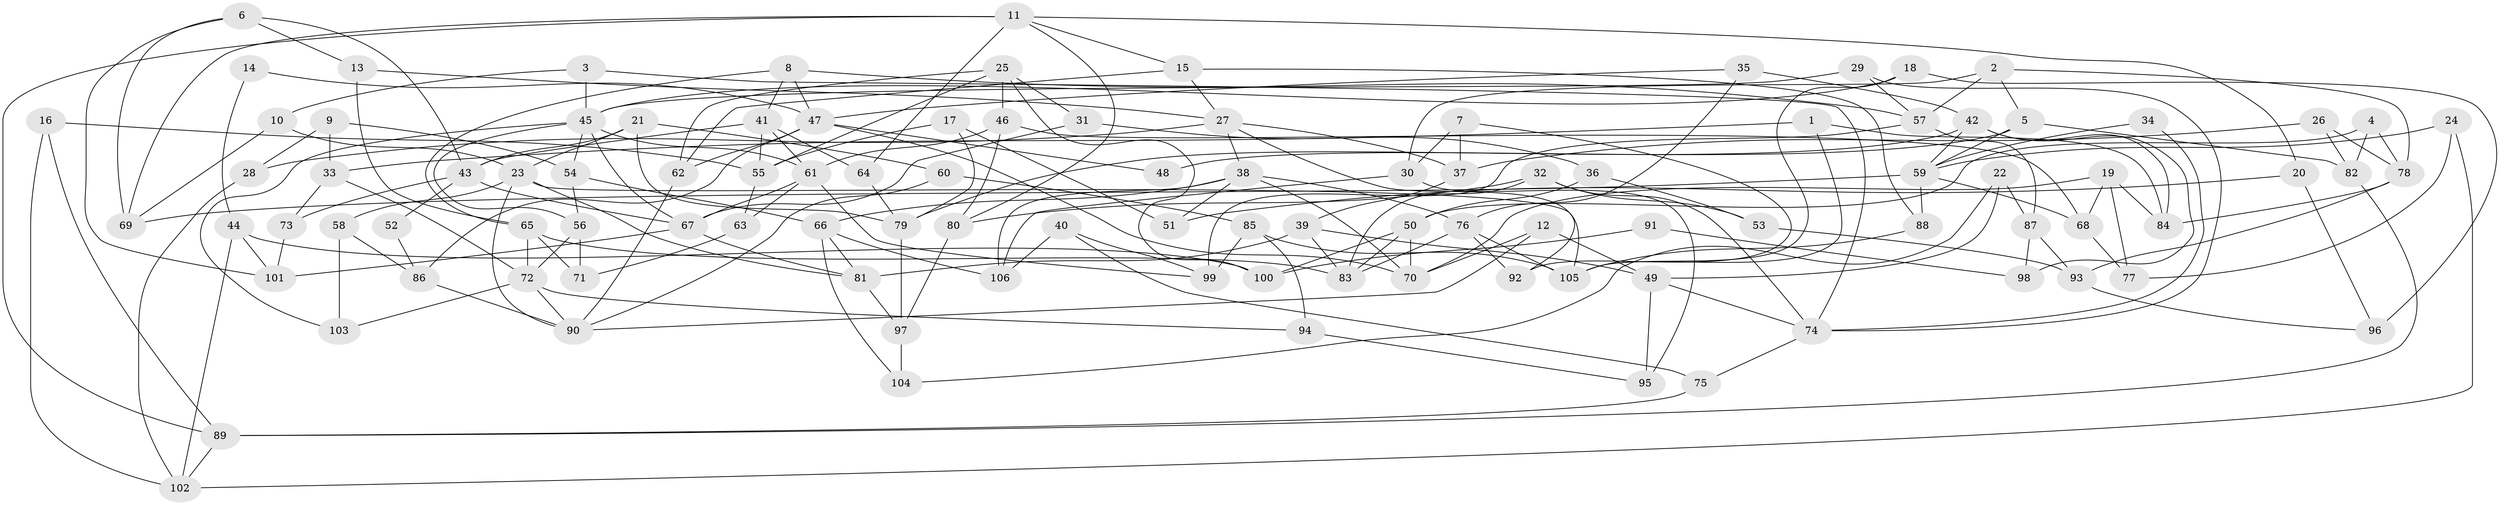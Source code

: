 // Generated by graph-tools (version 1.1) at 2025/02/03/09/25 03:02:04]
// undirected, 106 vertices, 212 edges
graph export_dot {
graph [start="1"]
  node [color=gray90,style=filled];
  1;
  2;
  3;
  4;
  5;
  6;
  7;
  8;
  9;
  10;
  11;
  12;
  13;
  14;
  15;
  16;
  17;
  18;
  19;
  20;
  21;
  22;
  23;
  24;
  25;
  26;
  27;
  28;
  29;
  30;
  31;
  32;
  33;
  34;
  35;
  36;
  37;
  38;
  39;
  40;
  41;
  42;
  43;
  44;
  45;
  46;
  47;
  48;
  49;
  50;
  51;
  52;
  53;
  54;
  55;
  56;
  57;
  58;
  59;
  60;
  61;
  62;
  63;
  64;
  65;
  66;
  67;
  68;
  69;
  70;
  71;
  72;
  73;
  74;
  75;
  76;
  77;
  78;
  79;
  80;
  81;
  82;
  83;
  84;
  85;
  86;
  87;
  88;
  89;
  90;
  91;
  92;
  93;
  94;
  95;
  96;
  97;
  98;
  99;
  100;
  101;
  102;
  103;
  104;
  105;
  106;
  1 -- 84;
  1 -- 105;
  1 -- 33;
  2 -- 57;
  2 -- 78;
  2 -- 5;
  2 -- 30;
  3 -- 74;
  3 -- 45;
  3 -- 10;
  4 -- 50;
  4 -- 78;
  4 -- 82;
  5 -- 82;
  5 -- 48;
  5 -- 59;
  6 -- 69;
  6 -- 13;
  6 -- 43;
  6 -- 101;
  7 -- 30;
  7 -- 92;
  7 -- 37;
  8 -- 41;
  8 -- 47;
  8 -- 57;
  8 -- 65;
  9 -- 33;
  9 -- 54;
  9 -- 28;
  10 -- 23;
  10 -- 69;
  11 -- 20;
  11 -- 80;
  11 -- 15;
  11 -- 64;
  11 -- 69;
  11 -- 89;
  12 -- 90;
  12 -- 49;
  12 -- 70;
  13 -- 27;
  13 -- 65;
  14 -- 44;
  14 -- 47;
  15 -- 88;
  15 -- 27;
  15 -- 62;
  16 -- 102;
  16 -- 55;
  16 -- 89;
  17 -- 55;
  17 -- 79;
  17 -- 51;
  18 -- 45;
  18 -- 105;
  18 -- 96;
  19 -- 70;
  19 -- 77;
  19 -- 68;
  19 -- 84;
  20 -- 96;
  20 -- 51;
  21 -- 43;
  21 -- 79;
  21 -- 23;
  21 -- 60;
  22 -- 104;
  22 -- 49;
  22 -- 87;
  23 -- 81;
  23 -- 58;
  23 -- 90;
  23 -- 105;
  24 -- 102;
  24 -- 59;
  24 -- 77;
  25 -- 55;
  25 -- 46;
  25 -- 31;
  25 -- 62;
  25 -- 100;
  26 -- 37;
  26 -- 82;
  26 -- 78;
  27 -- 28;
  27 -- 37;
  27 -- 38;
  27 -- 92;
  28 -- 102;
  29 -- 45;
  29 -- 74;
  29 -- 57;
  30 -- 106;
  30 -- 95;
  31 -- 67;
  31 -- 36;
  32 -- 80;
  32 -- 83;
  32 -- 53;
  32 -- 74;
  33 -- 72;
  33 -- 73;
  34 -- 59;
  34 -- 74;
  35 -- 47;
  35 -- 76;
  35 -- 42;
  36 -- 53;
  36 -- 50;
  37 -- 39;
  38 -- 106;
  38 -- 51;
  38 -- 66;
  38 -- 70;
  38 -- 76;
  39 -- 83;
  39 -- 49;
  39 -- 81;
  40 -- 99;
  40 -- 75;
  40 -- 106;
  41 -- 61;
  41 -- 43;
  41 -- 55;
  41 -- 64;
  42 -- 59;
  42 -- 79;
  42 -- 84;
  42 -- 98;
  43 -- 67;
  43 -- 52;
  43 -- 73;
  44 -- 101;
  44 -- 100;
  44 -- 102;
  45 -- 67;
  45 -- 61;
  45 -- 54;
  45 -- 56;
  45 -- 103;
  46 -- 61;
  46 -- 68;
  46 -- 80;
  47 -- 70;
  47 -- 62;
  47 -- 48;
  47 -- 86;
  49 -- 95;
  49 -- 74;
  50 -- 70;
  50 -- 83;
  50 -- 100;
  52 -- 86;
  53 -- 93;
  54 -- 56;
  54 -- 66;
  55 -- 63;
  56 -- 72;
  56 -- 71;
  57 -- 87;
  57 -- 99;
  58 -- 86;
  58 -- 103;
  59 -- 69;
  59 -- 68;
  59 -- 88;
  60 -- 90;
  60 -- 85;
  61 -- 99;
  61 -- 67;
  61 -- 63;
  62 -- 90;
  63 -- 71;
  64 -- 79;
  65 -- 72;
  65 -- 71;
  65 -- 83;
  66 -- 81;
  66 -- 104;
  66 -- 106;
  67 -- 81;
  67 -- 101;
  68 -- 77;
  72 -- 90;
  72 -- 103;
  72 -- 94;
  73 -- 101;
  74 -- 75;
  75 -- 89;
  76 -- 83;
  76 -- 92;
  76 -- 105;
  78 -- 84;
  78 -- 93;
  79 -- 97;
  80 -- 97;
  81 -- 97;
  82 -- 89;
  85 -- 105;
  85 -- 94;
  85 -- 99;
  86 -- 90;
  87 -- 93;
  87 -- 98;
  88 -- 105;
  89 -- 102;
  91 -- 98;
  91 -- 100;
  93 -- 96;
  94 -- 95;
  97 -- 104;
}
